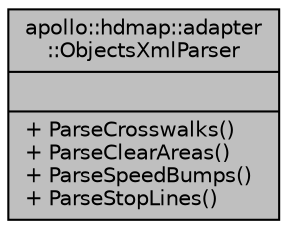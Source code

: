 digraph "apollo::hdmap::adapter::ObjectsXmlParser"
{
  edge [fontname="Helvetica",fontsize="10",labelfontname="Helvetica",labelfontsize="10"];
  node [fontname="Helvetica",fontsize="10",shape=record];
  Node1 [label="{apollo::hdmap::adapter\l::ObjectsXmlParser\n||+ ParseCrosswalks()\l+ ParseClearAreas()\l+ ParseSpeedBumps()\l+ ParseStopLines()\l}",height=0.2,width=0.4,color="black", fillcolor="grey75", style="filled" fontcolor="black"];
}
